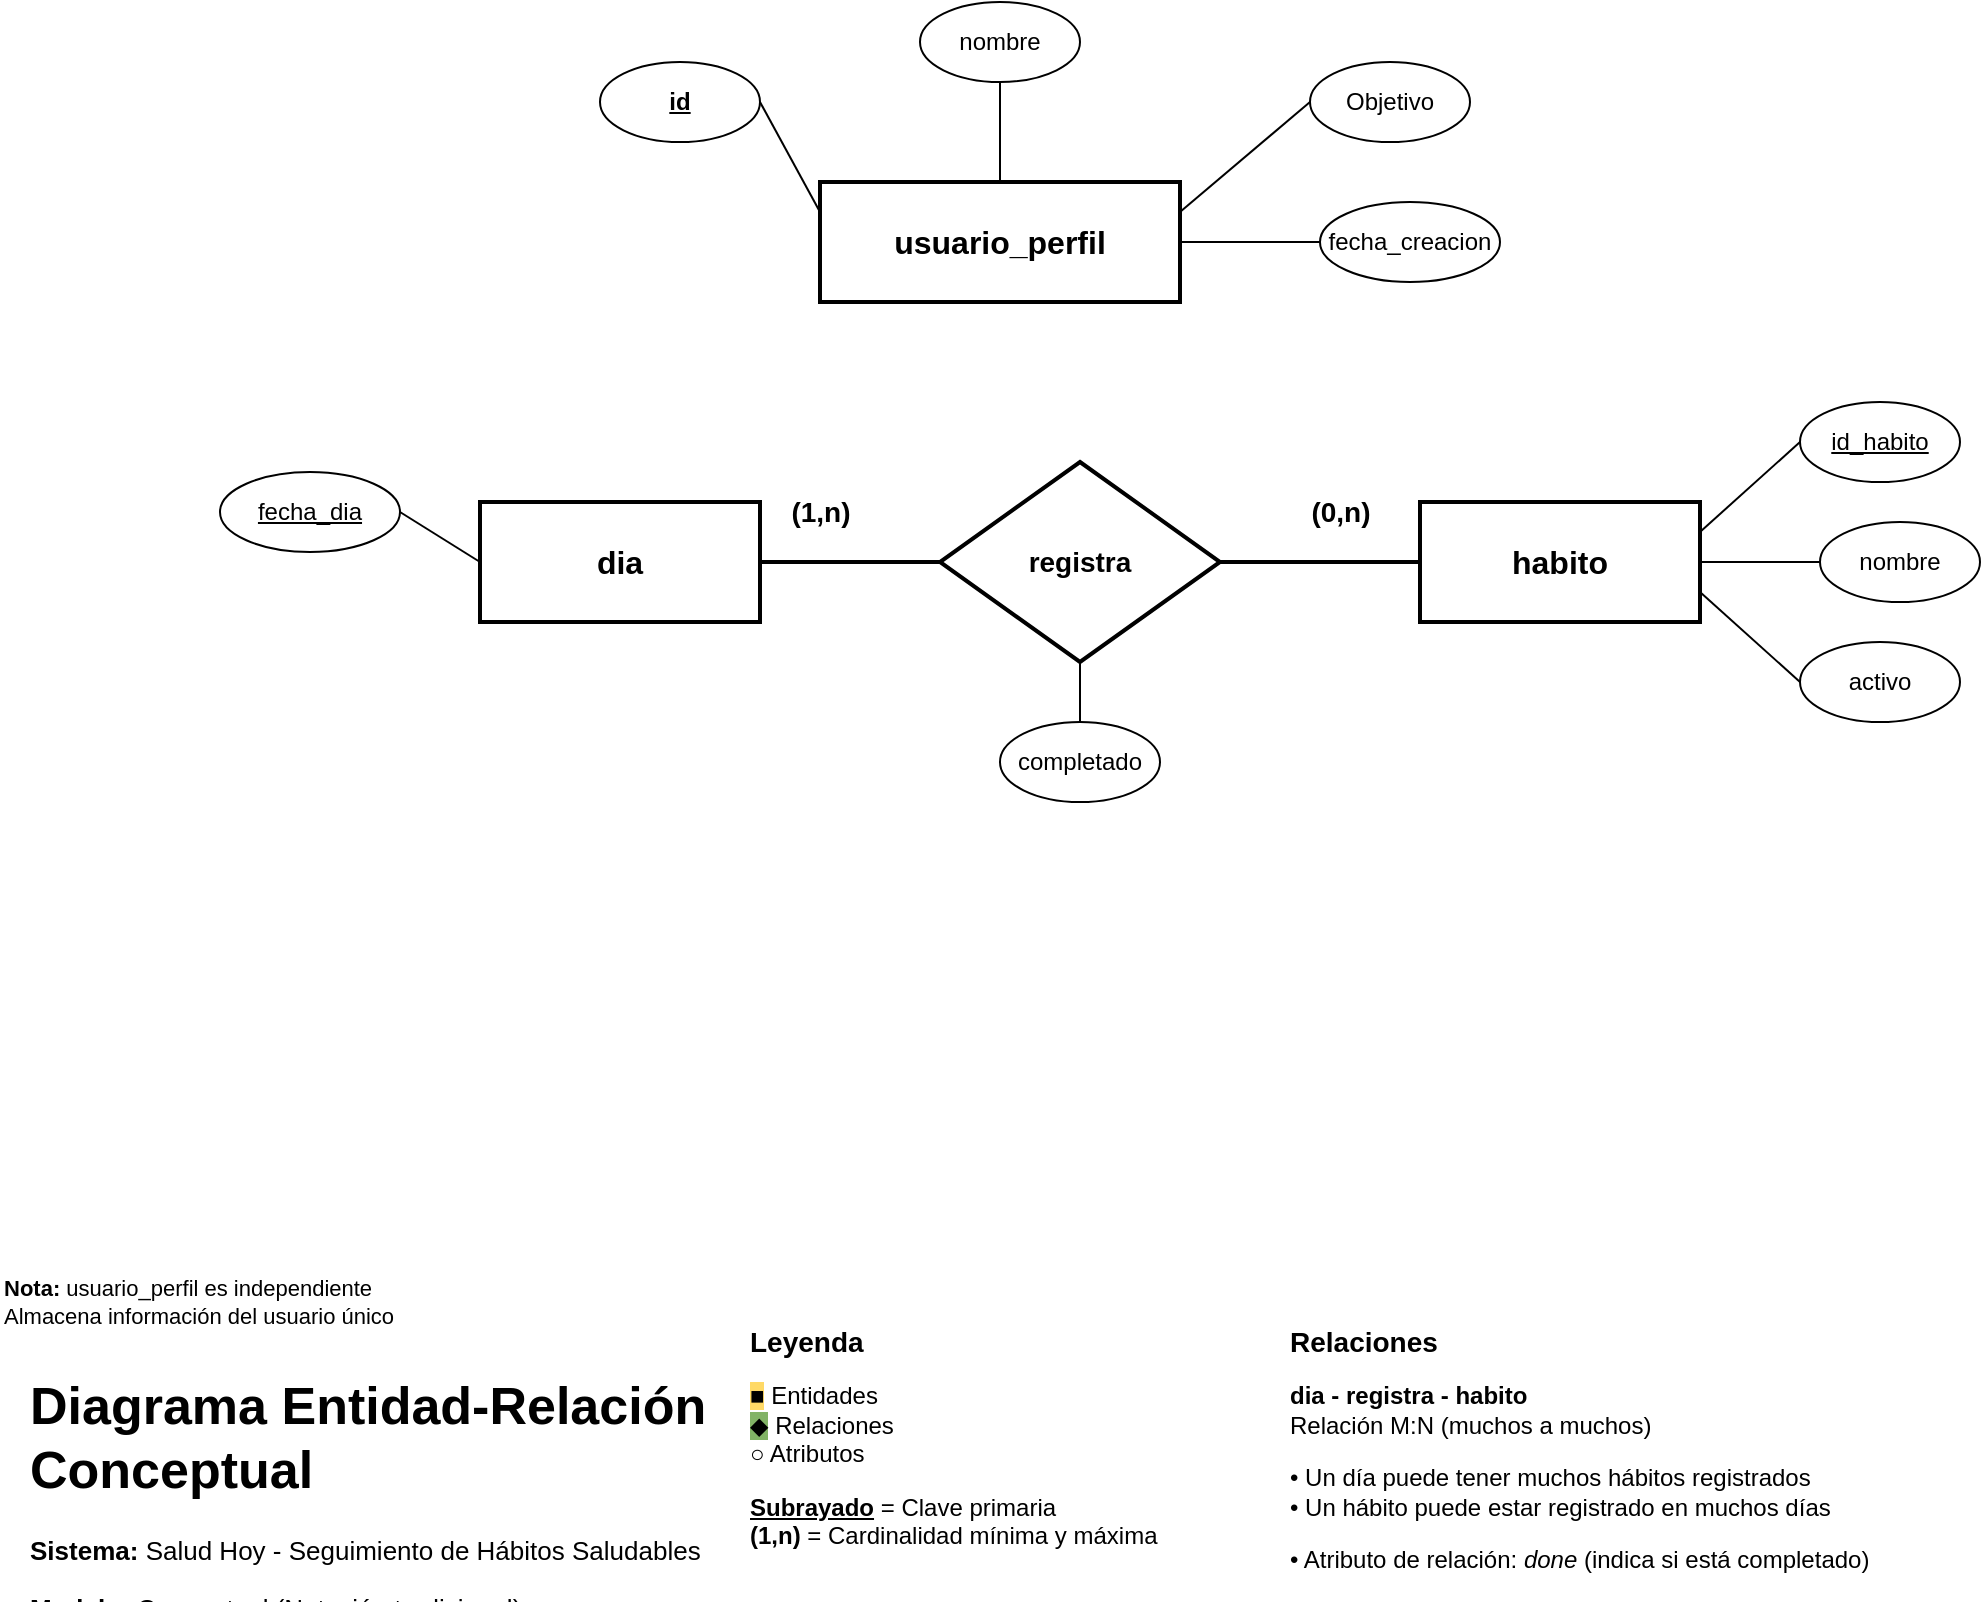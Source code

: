 <mxfile>
    <diagram id="ERD-Conceptual-Salud-Hoy" name="Diagrama ER Conceptual - Salud Hoy">
        <mxGraphModel dx="1068" dy="544" grid="1" gridSize="10" guides="1" tooltips="1" connect="1" arrows="1" fold="1" page="1" pageScale="1" pageWidth="1400" pageHeight="900" math="0" shadow="0">
            <root>
                <mxCell id="0"/>
                <mxCell id="1" parent="0"/>
                <mxCell id="ent_user" value="usuario_perfil" style="rounded=0;whiteSpace=wrap;html=1;strokeWidth=2;fontSize=16;fontStyle=1" parent="1" vertex="1">
                    <mxGeometry x="450" y="170" width="180" height="60" as="geometry"/>
                </mxCell>
                <mxCell id="attr_user_id" value="id" style="ellipse;whiteSpace=wrap;html=1;fontSize=12;fontStyle=5" parent="1" vertex="1">
                    <mxGeometry x="340" y="110" width="80" height="40" as="geometry"/>
                </mxCell>
                <mxCell id="attr_user_name" value="nombre" style="ellipse;whiteSpace=wrap;html=1;fontSize=12;" parent="1" vertex="1">
                    <mxGeometry x="500" y="80" width="80" height="40" as="geometry"/>
                </mxCell>
                <mxCell id="attr_user_goal" value="Objetivo" style="ellipse;whiteSpace=wrap;html=1;fontSize=12;" parent="1" vertex="1">
                    <mxGeometry x="695" y="110" width="80" height="40" as="geometry"/>
                </mxCell>
                <mxCell id="attr_user_created" value="fecha_creacion" style="ellipse;whiteSpace=wrap;html=1;fontSize=12;" parent="1" vertex="1">
                    <mxGeometry x="700" y="180" width="90" height="40" as="geometry"/>
                </mxCell>
                <mxCell id="conn_user_id" value="" style="endArrow=none;html=1;exitX=1;exitY=0.5;exitDx=0;exitDy=0;entryX=0;entryY=0.25;entryDx=0;entryDy=0;" parent="1" source="attr_user_id" target="ent_user" edge="1">
                    <mxGeometry width="50" height="50" relative="1" as="geometry"/>
                </mxCell>
                <mxCell id="conn_user_name" value="" style="endArrow=none;html=1;exitX=0.5;exitY=1;exitDx=0;exitDy=0;entryX=0.5;entryY=0;entryDx=0;entryDy=0;" parent="1" source="attr_user_name" target="ent_user" edge="1">
                    <mxGeometry width="50" height="50" relative="1" as="geometry"/>
                </mxCell>
                <mxCell id="conn_user_goal" value="" style="endArrow=none;html=1;exitX=0;exitY=0.5;exitDx=0;exitDy=0;entryX=1;entryY=0.25;entryDx=0;entryDy=0;" parent="1" source="attr_user_goal" target="ent_user" edge="1">
                    <mxGeometry width="50" height="50" relative="1" as="geometry"/>
                </mxCell>
                <mxCell id="conn_user_created" value="" style="endArrow=none;html=1;exitX=0;exitY=0.5;exitDx=0;exitDy=0;entryX=1;entryY=0.5;entryDx=0;entryDy=0;" parent="1" source="attr_user_created" target="ent_user" edge="1">
                    <mxGeometry width="50" height="50" relative="1" as="geometry"/>
                </mxCell>
                <mxCell id="ent_day" value="dia" style="rounded=0;whiteSpace=wrap;html=1;strokeWidth=2;fontSize=16;fontStyle=1" parent="1" vertex="1">
                    <mxGeometry x="280" y="330" width="140" height="60" as="geometry"/>
                </mxCell>
                <mxCell id="attr_day_date" value="&lt;span style=&quot;font-weight: normal;&quot;&gt;fecha_dia&lt;/span&gt;" style="ellipse;whiteSpace=wrap;html=1;fontSize=12;fontStyle=5" parent="1" vertex="1">
                    <mxGeometry x="150" y="315" width="90" height="40" as="geometry"/>
                </mxCell>
                <mxCell id="conn_day_date" value="" style="endArrow=none;html=1;exitX=1;exitY=0.5;exitDx=0;exitDy=0;entryX=0;entryY=0.5;entryDx=0;entryDy=0;" parent="1" source="attr_day_date" target="ent_day" edge="1">
                    <mxGeometry width="50" height="50" relative="1" as="geometry"/>
                </mxCell>
                <mxCell id="rel_registra" value="registra" style="shape=rhombus;perimeter=rhombusPerimeter;whiteSpace=wrap;html=1;align=center;strokeWidth=2;fontSize=14;fontStyle=1;" parent="1" vertex="1">
                    <mxGeometry x="510" y="310" width="140" height="100" as="geometry"/>
                </mxCell>
                <mxCell id="attr_rel_done" value="completado" style="ellipse;whiteSpace=wrap;html=1;fontSize=12;" parent="1" vertex="1">
                    <mxGeometry x="540" y="440" width="80" height="40" as="geometry"/>
                </mxCell>
                <mxCell id="conn_rel_done" value="" style="endArrow=none;html=1;exitX=0.5;exitY=0;exitDx=0;exitDy=0;entryX=0.5;entryY=1;entryDx=0;entryDy=0;" parent="1" source="attr_rel_done" target="rel_registra" edge="1">
                    <mxGeometry width="50" height="50" relative="1" as="geometry"/>
                </mxCell>
                <mxCell id="ent_habit" value="habito" style="rounded=0;whiteSpace=wrap;html=1;strokeWidth=2;fontSize=16;fontStyle=1" parent="1" vertex="1">
                    <mxGeometry x="750" y="330" width="140" height="60" as="geometry"/>
                </mxCell>
                <mxCell id="attr_habit_key" value="&lt;span style=&quot;font-weight: normal;&quot;&gt;id_habito&lt;/span&gt;" style="ellipse;whiteSpace=wrap;html=1;fontSize=12;fontStyle=5" parent="1" vertex="1">
                    <mxGeometry x="940" y="280" width="80" height="40" as="geometry"/>
                </mxCell>
                <mxCell id="attr_habit_title" value="nombre" style="ellipse;whiteSpace=wrap;html=1;fontSize=12;" parent="1" vertex="1">
                    <mxGeometry x="950" y="340" width="80" height="40" as="geometry"/>
                </mxCell>
                <mxCell id="attr_habit_active" value="activo" style="ellipse;whiteSpace=wrap;html=1;fontSize=12;" parent="1" vertex="1">
                    <mxGeometry x="940" y="400" width="80" height="40" as="geometry"/>
                </mxCell>
                <mxCell id="conn_habit_key" value="" style="endArrow=none;html=1;exitX=0;exitY=0.5;exitDx=0;exitDy=0;entryX=1;entryY=0.25;entryDx=0;entryDy=0;" parent="1" source="attr_habit_key" target="ent_habit" edge="1">
                    <mxGeometry width="50" height="50" relative="1" as="geometry"/>
                </mxCell>
                <mxCell id="conn_habit_title" value="" style="endArrow=none;html=1;exitX=0;exitY=0.5;exitDx=0;exitDy=0;entryX=1;entryY=0.5;entryDx=0;entryDy=0;" parent="1" source="attr_habit_title" target="ent_habit" edge="1">
                    <mxGeometry width="50" height="50" relative="1" as="geometry"/>
                </mxCell>
                <mxCell id="conn_habit_active" value="" style="endArrow=none;html=1;exitX=0;exitY=0.5;exitDx=0;exitDy=0;entryX=1;entryY=0.75;entryDx=0;entryDy=0;" parent="1" source="attr_habit_active" target="ent_habit" edge="1">
                    <mxGeometry width="50" height="50" relative="1" as="geometry"/>
                </mxCell>
                <mxCell id="conn_day_rel" value="" style="endArrow=none;html=1;exitX=1;exitY=0.5;exitDx=0;exitDy=0;entryX=0;entryY=0.5;entryDx=0;entryDy=0;strokeWidth=2;" parent="1" source="ent_day" target="rel_registra" edge="1">
                    <mxGeometry width="50" height="50" relative="1" as="geometry"/>
                </mxCell>
                <mxCell id="conn_rel_habit" value="" style="endArrow=none;html=1;exitX=1;exitY=0.5;exitDx=0;exitDy=0;entryX=0;entryY=0.5;entryDx=0;entryDy=0;strokeWidth=2;" parent="1" source="rel_registra" target="ent_habit" edge="1">
                    <mxGeometry width="50" height="50" relative="1" as="geometry"/>
                </mxCell>
                <mxCell id="card_day" value="(1,n)" style="text;html=1;align=center;verticalAlign=middle;resizable=0;points=[];autosize=1;fontSize=14;fontStyle=1" parent="1" vertex="1">
                    <mxGeometry x="420" y="320" width="60" height="30" as="geometry"/>
                </mxCell>
                <mxCell id="card_habit" value="(0,n)" style="text;html=1;align=center;verticalAlign=middle;resizable=0;points=[];autosize=1;fontSize=14;fontStyle=1" parent="1" vertex="1">
                    <mxGeometry x="680" y="320" width="60" height="30" as="geometry"/>
                </mxCell>
                <mxCell id="title" value="&lt;h1&gt;Diagrama Entidad-Relación Conceptual&lt;/h1&gt;&lt;p style=&quot;font-size: 13px;&quot;&gt;&lt;b&gt;Sistema:&lt;/b&gt; Salud Hoy - Seguimiento de Hábitos Saludables&lt;/p&gt;&lt;p style=&quot;font-size: 13px;&quot;&gt;&lt;b&gt;Modelo:&lt;/b&gt; Conceptual (Notación tradicional)&lt;/p&gt;" style="text;html=1;spacing=5;spacingTop=-20;whiteSpace=wrap;overflow=hidden;rounded=0;fontSize=13;" parent="1" vertex="1">
                    <mxGeometry x="50" y="760" width="400" height="120" as="geometry"/>
                </mxCell>
                <mxCell id="legend" value="&lt;h2 style=&quot;font-size: 14px;&quot;&gt;Leyenda&lt;/h2&gt;&lt;p&gt;&lt;span style=&quot;background-color: rgb(255, 217, 102);&quot;&gt;■&lt;/span&gt; Entidades&lt;br&gt;&lt;span style=&quot;background-color: rgb(130, 179, 102);&quot;&gt;◆&lt;/span&gt; Relaciones&lt;br&gt;○ Atributos&lt;/p&gt;&lt;p&gt;&lt;b&gt;&lt;u&gt;Subrayado&lt;/u&gt;&lt;/b&gt; = Clave primaria&lt;br&gt;&lt;b&gt;(1,n)&lt;/b&gt; = Cardinalidad mínima y máxima&lt;/p&gt;" style="text;html=1;spacing=5;spacingTop=-20;whiteSpace=wrap;overflow=hidden;rounded=0;fontSize=12;" parent="1" vertex="1">
                    <mxGeometry x="410" y="740" width="280" height="130" as="geometry"/>
                </mxCell>
                <mxCell id="relations_info" value="&lt;h2 style=&quot;font-size: 14px;&quot;&gt;Relaciones&lt;/h2&gt;&lt;p&gt;&lt;b&gt;dia - registra - habito&lt;/b&gt;&lt;br&gt;Relación M:N (muchos a muchos)&lt;/p&gt;&lt;p&gt;• Un día puede tener muchos hábitos registrados&lt;br&gt;• Un hábito puede estar registrado en muchos días&lt;/p&gt;&lt;p&gt;• Atributo de relación: &lt;i&gt;done&lt;/i&gt; (indica si está completado)&lt;/p&gt;" style="text;html=1;spacing=5;spacingTop=-20;whiteSpace=wrap;overflow=hidden;rounded=0;fontSize=12;" parent="1" vertex="1">
                    <mxGeometry x="680" y="740" width="350" height="140" as="geometry"/>
                </mxCell>
                <mxCell id="note_user" value="&lt;b&gt;Nota:&lt;/b&gt; usuario_perfil es independiente&lt;br&gt;Almacena información del usuario único" style="text;html=1;align=left;verticalAlign=middle;resizable=0;points=[];autosize=1;fontSize=11;" parent="1" vertex="1">
                    <mxGeometry x="40" y="710" width="240" height="40" as="geometry"/>
                </mxCell>
            </root>
        </mxGraphModel>
    </diagram>
</mxfile>